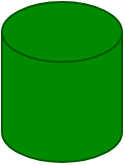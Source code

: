 <mxfile version="20.8.23" type="device"><diagram name="Page-1" id="Sw8_sEjv9ks_Q8pJe2LF"><mxGraphModel dx="1393" dy="835" grid="1" gridSize="10" guides="1" tooltips="1" connect="1" arrows="1" fold="1" page="1" pageScale="1" pageWidth="1654" pageHeight="1169" math="0" shadow="0"><root><mxCell id="0"/><mxCell id="1" parent="0"/><mxCell id="fsXZwzu6o21KA1W8PdNm-1" value="" style="shape=cylinder3;whiteSpace=wrap;html=1;boundedLbl=1;backgroundOutline=1;size=15;fillColor=#008a00;fontColor=#ffffff;strokeColor=#005700;" vertex="1" parent="1"><mxGeometry x="680" y="390" width="60" height="80" as="geometry"/></mxCell></root></mxGraphModel></diagram></mxfile>